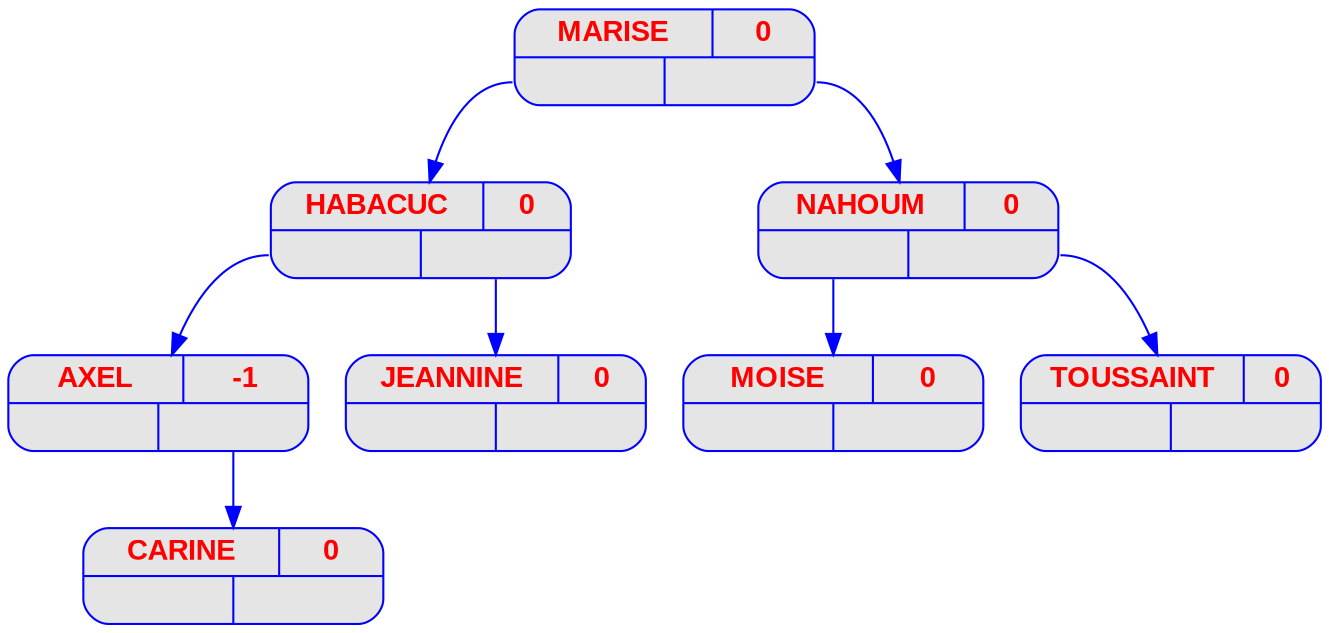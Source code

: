 digraph  {
	node [
		fontname  = "Arial bold" 
		fontsize  = "14"
		fontcolor = "red"
		style     = "rounded, filled"
		shape     = "record"
		fillcolor = "grey90"
		color     = "blue"
		width     = "2"
	]

	edge [
		color     = "blue"
	]

	"MARISE
" [label = "{{<c> MARISE
 | <b> 0} | { <g> | <d>}}"];
	"MARISE
":g -> "HABACUC
";
	"HABACUC
" [label = "{{<c> HABACUC
 | <b> 0} | { <g> | <d>}}"];
	"HABACUC
":g -> "AXEL
";
	"AXEL
" [label = "{{<c> AXEL
 | <b> -1} | { <g> | <d>}}"];
	"AXEL
" [label = "{{<c> AXEL
 | <b> -1} | { <g> | <d>}}"];
	"AXEL
":d -> "CARINE
";
	"CARINE
" [label = "{{<c> CARINE
 | <b> 0} | { <g> | <d>}}"];
	"CARINE
" [label = "{{<c> CARINE
 | <b> 0} | { <g> | <d>}}"];
	"HABACUC
":d -> "JEANNINE
";
	"JEANNINE
" [label = "{{<c> JEANNINE
 | <b> 0} | { <g> | <d>}}"];
	"JEANNINE
" [label = "{{<c> JEANNINE
 | <b> 0} | { <g> | <d>}}"];
	"MARISE
":d -> "NAHOUM
";
	"NAHOUM
" [label = "{{<c> NAHOUM
 | <b> 0} | { <g> | <d>}}"];
	"NAHOUM
":g -> "MOISE
";
	"MOISE
" [label = "{{<c> MOISE
 | <b> 0} | { <g> | <d>}}"];
	"MOISE
" [label = "{{<c> MOISE
 | <b> 0} | { <g> | <d>}}"];
	"NAHOUM
":d -> "TOUSSAINT
";
	"TOUSSAINT
" [label = "{{<c> TOUSSAINT
 | <b> 0} | { <g> | <d>}}"];
	"TOUSSAINT
" [label = "{{<c> TOUSSAINT
 | <b> 0} | { <g> | <d>}}"];
}
